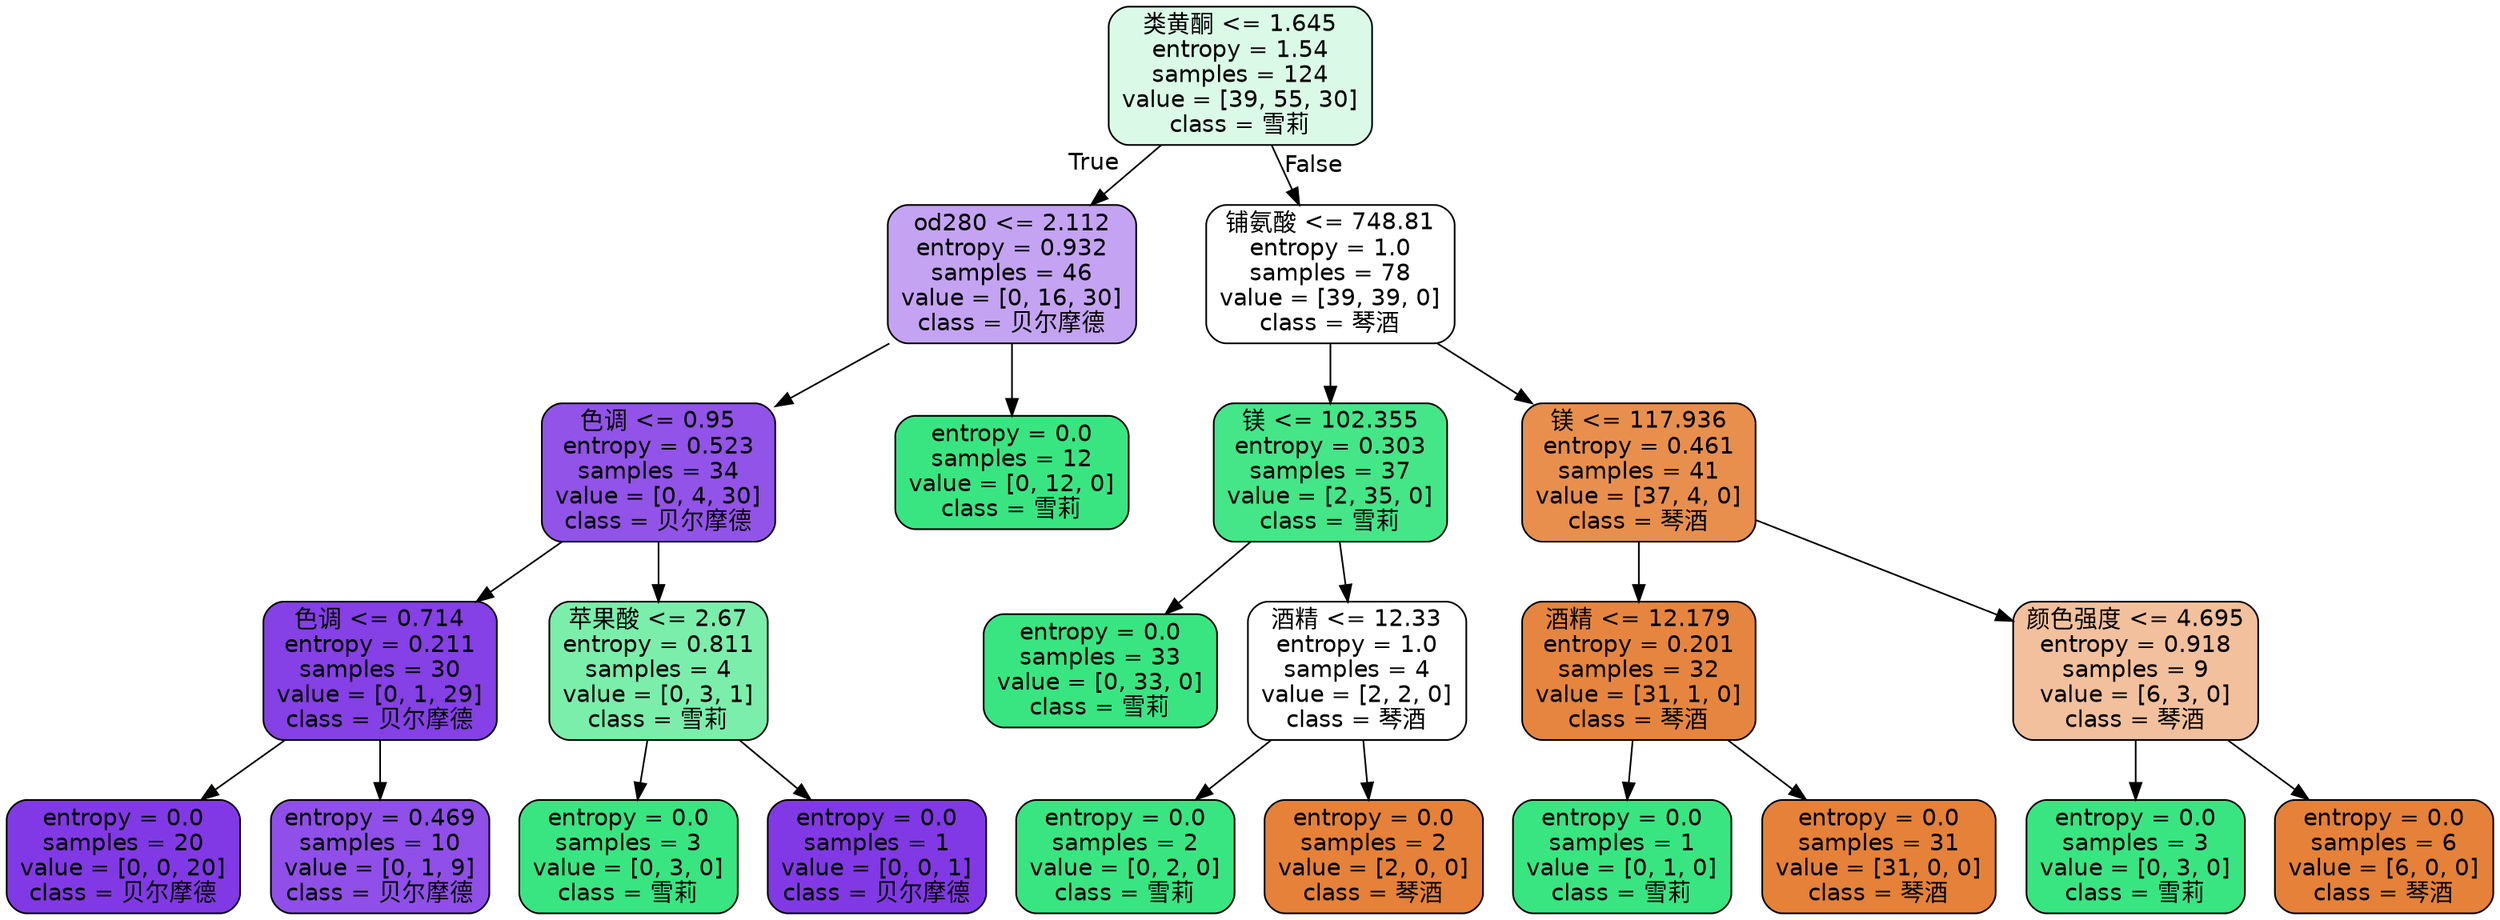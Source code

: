 digraph Tree {
node [shape=box, style="filled, rounded", color="black", fontname=helvetica] ;
edge [fontname=helvetica] ;
0 [label="类黄酮 <= 1.645\nentropy = 1.54\nsamples = 124\nvalue = [39, 55, 30]\nclass = 雪莉", fillcolor="#dafae7"] ;
1 [label="od280 <= 2.112\nentropy = 0.932\nsamples = 46\nvalue = [0, 16, 30]\nclass = 贝尔摩德", fillcolor="#c4a3f3"] ;
0 -> 1 [labeldistance=2.5, labelangle=45, headlabel="True"] ;
2 [label="色调 <= 0.95\nentropy = 0.523\nsamples = 34\nvalue = [0, 4, 30]\nclass = 贝尔摩德", fillcolor="#9253e8"] ;
1 -> 2 ;
3 [label="色调 <= 0.714\nentropy = 0.211\nsamples = 30\nvalue = [0, 1, 29]\nclass = 贝尔摩德", fillcolor="#8540e6"] ;
2 -> 3 ;
4 [label="entropy = 0.0\nsamples = 20\nvalue = [0, 0, 20]\nclass = 贝尔摩德", fillcolor="#8139e5"] ;
3 -> 4 ;
5 [label="entropy = 0.469\nsamples = 10\nvalue = [0, 1, 9]\nclass = 贝尔摩德", fillcolor="#8f4fe8"] ;
3 -> 5 ;
6 [label="苹果酸 <= 2.67\nentropy = 0.811\nsamples = 4\nvalue = [0, 3, 1]\nclass = 雪莉", fillcolor="#7beeab"] ;
2 -> 6 ;
7 [label="entropy = 0.0\nsamples = 3\nvalue = [0, 3, 0]\nclass = 雪莉", fillcolor="#39e581"] ;
6 -> 7 ;
8 [label="entropy = 0.0\nsamples = 1\nvalue = [0, 0, 1]\nclass = 贝尔摩德", fillcolor="#8139e5"] ;
6 -> 8 ;
9 [label="entropy = 0.0\nsamples = 12\nvalue = [0, 12, 0]\nclass = 雪莉", fillcolor="#39e581"] ;
1 -> 9 ;
10 [label="铺氨酸 <= 748.81\nentropy = 1.0\nsamples = 78\nvalue = [39, 39, 0]\nclass = 琴酒", fillcolor="#ffffff"] ;
0 -> 10 [labeldistance=2.5, labelangle=-45, headlabel="False"] ;
11 [label="镁 <= 102.355\nentropy = 0.303\nsamples = 37\nvalue = [2, 35, 0]\nclass = 雪莉", fillcolor="#44e688"] ;
10 -> 11 ;
12 [label="entropy = 0.0\nsamples = 33\nvalue = [0, 33, 0]\nclass = 雪莉", fillcolor="#39e581"] ;
11 -> 12 ;
13 [label="酒精 <= 12.33\nentropy = 1.0\nsamples = 4\nvalue = [2, 2, 0]\nclass = 琴酒", fillcolor="#ffffff"] ;
11 -> 13 ;
14 [label="entropy = 0.0\nsamples = 2\nvalue = [0, 2, 0]\nclass = 雪莉", fillcolor="#39e581"] ;
13 -> 14 ;
15 [label="entropy = 0.0\nsamples = 2\nvalue = [2, 0, 0]\nclass = 琴酒", fillcolor="#e58139"] ;
13 -> 15 ;
16 [label="镁 <= 117.936\nentropy = 0.461\nsamples = 41\nvalue = [37, 4, 0]\nclass = 琴酒", fillcolor="#e88f4e"] ;
10 -> 16 ;
17 [label="酒精 <= 12.179\nentropy = 0.201\nsamples = 32\nvalue = [31, 1, 0]\nclass = 琴酒", fillcolor="#e6853f"] ;
16 -> 17 ;
18 [label="entropy = 0.0\nsamples = 1\nvalue = [0, 1, 0]\nclass = 雪莉", fillcolor="#39e581"] ;
17 -> 18 ;
19 [label="entropy = 0.0\nsamples = 31\nvalue = [31, 0, 0]\nclass = 琴酒", fillcolor="#e58139"] ;
17 -> 19 ;
20 [label="颜色强度 <= 4.695\nentropy = 0.918\nsamples = 9\nvalue = [6, 3, 0]\nclass = 琴酒", fillcolor="#f2c09c"] ;
16 -> 20 ;
21 [label="entropy = 0.0\nsamples = 3\nvalue = [0, 3, 0]\nclass = 雪莉", fillcolor="#39e581"] ;
20 -> 21 ;
22 [label="entropy = 0.0\nsamples = 6\nvalue = [6, 0, 0]\nclass = 琴酒", fillcolor="#e58139"] ;
20 -> 22 ;
}
